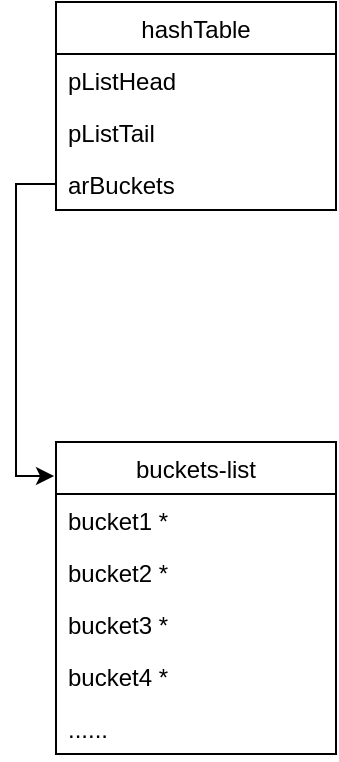 <mxfile version="14.4.3" type="github">
  <diagram id="C5RBs43oDa-KdzZeNtuy" name="Page-1">
    <mxGraphModel dx="2066" dy="1064" grid="1" gridSize="10" guides="1" tooltips="1" connect="1" arrows="1" fold="1" page="1" pageScale="1" pageWidth="827" pageHeight="1169" math="0" shadow="0">
      <root>
        <mxCell id="WIyWlLk6GJQsqaUBKTNV-0" />
        <mxCell id="WIyWlLk6GJQsqaUBKTNV-1" parent="WIyWlLk6GJQsqaUBKTNV-0" />
        <mxCell id="5V8hIFRx9qLAp5OkmLqT-1" value="hashTable" style="swimlane;fontStyle=0;childLayout=stackLayout;horizontal=1;startSize=26;fillColor=none;horizontalStack=0;resizeParent=1;resizeParentMax=0;resizeLast=0;collapsible=1;marginBottom=0;" vertex="1" parent="WIyWlLk6GJQsqaUBKTNV-1">
          <mxGeometry x="100" y="160" width="140" height="104" as="geometry" />
        </mxCell>
        <mxCell id="5V8hIFRx9qLAp5OkmLqT-2" value="pListHead" style="text;strokeColor=none;fillColor=none;align=left;verticalAlign=top;spacingLeft=4;spacingRight=4;overflow=hidden;rotatable=0;points=[[0,0.5],[1,0.5]];portConstraint=eastwest;" vertex="1" parent="5V8hIFRx9qLAp5OkmLqT-1">
          <mxGeometry y="26" width="140" height="26" as="geometry" />
        </mxCell>
        <mxCell id="5V8hIFRx9qLAp5OkmLqT-3" value="pListTail" style="text;strokeColor=none;fillColor=none;align=left;verticalAlign=top;spacingLeft=4;spacingRight=4;overflow=hidden;rotatable=0;points=[[0,0.5],[1,0.5]];portConstraint=eastwest;" vertex="1" parent="5V8hIFRx9qLAp5OkmLqT-1">
          <mxGeometry y="52" width="140" height="26" as="geometry" />
        </mxCell>
        <mxCell id="5V8hIFRx9qLAp5OkmLqT-4" value="arBuckets" style="text;strokeColor=none;fillColor=none;align=left;verticalAlign=top;spacingLeft=4;spacingRight=4;overflow=hidden;rotatable=0;points=[[0,0.5],[1,0.5]];portConstraint=eastwest;" vertex="1" parent="5V8hIFRx9qLAp5OkmLqT-1">
          <mxGeometry y="78" width="140" height="26" as="geometry" />
        </mxCell>
        <mxCell id="5V8hIFRx9qLAp5OkmLqT-5" value="buckets-list" style="swimlane;fontStyle=0;childLayout=stackLayout;horizontal=1;startSize=26;fillColor=none;horizontalStack=0;resizeParent=1;resizeParentMax=0;resizeLast=0;collapsible=1;marginBottom=0;" vertex="1" parent="WIyWlLk6GJQsqaUBKTNV-1">
          <mxGeometry x="100" y="380" width="140" height="156" as="geometry" />
        </mxCell>
        <mxCell id="5V8hIFRx9qLAp5OkmLqT-6" value="bucket1 *" style="text;strokeColor=none;fillColor=none;align=left;verticalAlign=top;spacingLeft=4;spacingRight=4;overflow=hidden;rotatable=0;points=[[0,0.5],[1,0.5]];portConstraint=eastwest;" vertex="1" parent="5V8hIFRx9qLAp5OkmLqT-5">
          <mxGeometry y="26" width="140" height="26" as="geometry" />
        </mxCell>
        <mxCell id="5V8hIFRx9qLAp5OkmLqT-7" value="bucket2 *" style="text;strokeColor=none;fillColor=none;align=left;verticalAlign=top;spacingLeft=4;spacingRight=4;overflow=hidden;rotatable=0;points=[[0,0.5],[1,0.5]];portConstraint=eastwest;" vertex="1" parent="5V8hIFRx9qLAp5OkmLqT-5">
          <mxGeometry y="52" width="140" height="26" as="geometry" />
        </mxCell>
        <mxCell id="5V8hIFRx9qLAp5OkmLqT-8" value="bucket3 *" style="text;strokeColor=none;fillColor=none;align=left;verticalAlign=top;spacingLeft=4;spacingRight=4;overflow=hidden;rotatable=0;points=[[0,0.5],[1,0.5]];portConstraint=eastwest;" vertex="1" parent="5V8hIFRx9qLAp5OkmLqT-5">
          <mxGeometry y="78" width="140" height="26" as="geometry" />
        </mxCell>
        <mxCell id="5V8hIFRx9qLAp5OkmLqT-9" value="bucket4 *" style="text;strokeColor=none;fillColor=none;align=left;verticalAlign=top;spacingLeft=4;spacingRight=4;overflow=hidden;rotatable=0;points=[[0,0.5],[1,0.5]];portConstraint=eastwest;" vertex="1" parent="5V8hIFRx9qLAp5OkmLqT-5">
          <mxGeometry y="104" width="140" height="26" as="geometry" />
        </mxCell>
        <mxCell id="5V8hIFRx9qLAp5OkmLqT-10" value="......" style="text;strokeColor=none;fillColor=none;align=left;verticalAlign=top;spacingLeft=4;spacingRight=4;overflow=hidden;rotatable=0;points=[[0,0.5],[1,0.5]];portConstraint=eastwest;" vertex="1" parent="5V8hIFRx9qLAp5OkmLqT-5">
          <mxGeometry y="130" width="140" height="26" as="geometry" />
        </mxCell>
        <mxCell id="5V8hIFRx9qLAp5OkmLqT-12" style="edgeStyle=orthogonalEdgeStyle;rounded=0;orthogonalLoop=1;jettySize=auto;html=1;entryX=-0.007;entryY=0.109;entryDx=0;entryDy=0;entryPerimeter=0;" edge="1" parent="WIyWlLk6GJQsqaUBKTNV-1" source="5V8hIFRx9qLAp5OkmLqT-4" target="5V8hIFRx9qLAp5OkmLqT-5">
          <mxGeometry relative="1" as="geometry" />
        </mxCell>
      </root>
    </mxGraphModel>
  </diagram>
</mxfile>
